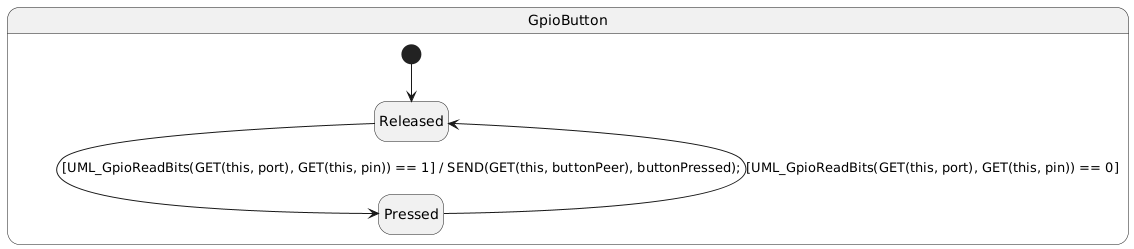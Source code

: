 

@startuml
hide empty description
skinparam shadowing false
skinparam <<junction>>stateBackgroundColor white
skinparam <<junction>>stateBorderColor white
skinparam defaultFontName DejaVu Sans


	state "GpioButton" as GpioButton {
		
			state "Released" as DIL_GpioButton_SM_R_Released
			state "Pressed" as DIL_GpioButton_SM_R_Pressed
			[*] --> DIL_GpioButton_SM_R_Released
			DIL_GpioButton_SM_R_Released --> DIL_GpioButton_SM_R_Pressed : [UML_GpioReadBits(GET(this, port), GET(this, pin)) == 1] / SEND(GET(this, buttonPeer), buttonPressed);
			DIL_GpioButton_SM_R_Pressed --> DIL_GpioButton_SM_R_Released : [UML_GpioReadBits(GET(this, port), GET(this, pin)) == 0]
		
	}
@enduml
